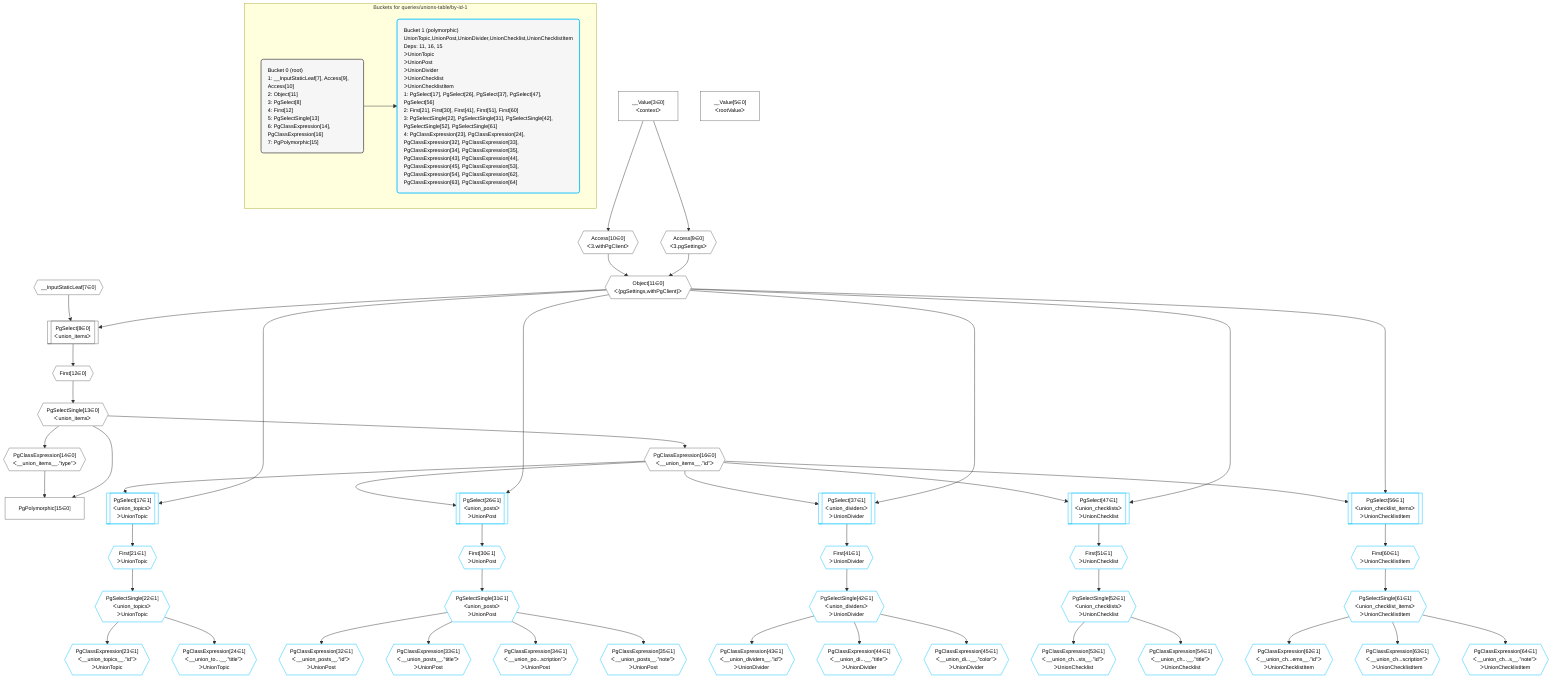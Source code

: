 %%{init: {'themeVariables': { 'fontSize': '12px'}}}%%
graph TD
    classDef path fill:#eee,stroke:#000,color:#000
    classDef plan fill:#fff,stroke-width:1px,color:#000
    classDef itemplan fill:#fff,stroke-width:2px,color:#000
    classDef unbatchedplan fill:#dff,stroke-width:1px,color:#000
    classDef sideeffectplan fill:#fcc,stroke-width:2px,color:#000
    classDef bucket fill:#f6f6f6,color:#000,stroke-width:2px,text-align:left


    %% define steps
    __Value3["__Value[3∈0]<br />ᐸcontextᐳ"]:::plan
    __Value5["__Value[5∈0]<br />ᐸrootValueᐳ"]:::plan
    __InputStaticLeaf7{{"__InputStaticLeaf[7∈0]"}}:::plan
    Access9{{"Access[9∈0]<br />ᐸ3.pgSettingsᐳ"}}:::plan
    Access10{{"Access[10∈0]<br />ᐸ3.withPgClientᐳ"}}:::plan
    Object11{{"Object[11∈0]<br />ᐸ{pgSettings,withPgClient}ᐳ"}}:::plan
    PgSelect8[["PgSelect[8∈0]<br />ᐸunion_itemsᐳ"]]:::plan
    First12{{"First[12∈0]"}}:::plan
    PgSelectSingle13{{"PgSelectSingle[13∈0]<br />ᐸunion_itemsᐳ"}}:::plan
    PgClassExpression14{{"PgClassExpression[14∈0]<br />ᐸ__union_items__.”type”ᐳ"}}:::plan
    PgPolymorphic15["PgPolymorphic[15∈0]"]:::plan
    PgClassExpression16{{"PgClassExpression[16∈0]<br />ᐸ__union_items__.”id”ᐳ"}}:::plan
    PgSelect17[["PgSelect[17∈1]<br />ᐸunion_topicsᐳ<br />ᐳUnionTopic"]]:::plan
    First21{{"First[21∈1]<br />ᐳUnionTopic"}}:::plan
    PgSelectSingle22{{"PgSelectSingle[22∈1]<br />ᐸunion_topicsᐳ<br />ᐳUnionTopic"}}:::plan
    PgClassExpression23{{"PgClassExpression[23∈1]<br />ᐸ__union_topics__.”id”ᐳ<br />ᐳUnionTopic"}}:::plan
    PgClassExpression24{{"PgClassExpression[24∈1]<br />ᐸ__union_to...__.”title”ᐳ<br />ᐳUnionTopic"}}:::plan
    PgSelect26[["PgSelect[26∈1]<br />ᐸunion_postsᐳ<br />ᐳUnionPost"]]:::plan
    First30{{"First[30∈1]<br />ᐳUnionPost"}}:::plan
    PgSelectSingle31{{"PgSelectSingle[31∈1]<br />ᐸunion_postsᐳ<br />ᐳUnionPost"}}:::plan
    PgClassExpression32{{"PgClassExpression[32∈1]<br />ᐸ__union_posts__.”id”ᐳ<br />ᐳUnionPost"}}:::plan
    PgClassExpression33{{"PgClassExpression[33∈1]<br />ᐸ__union_posts__.”title”ᐳ<br />ᐳUnionPost"}}:::plan
    PgClassExpression34{{"PgClassExpression[34∈1]<br />ᐸ__union_po...scription”ᐳ<br />ᐳUnionPost"}}:::plan
    PgClassExpression35{{"PgClassExpression[35∈1]<br />ᐸ__union_posts__.”note”ᐳ<br />ᐳUnionPost"}}:::plan
    PgSelect37[["PgSelect[37∈1]<br />ᐸunion_dividersᐳ<br />ᐳUnionDivider"]]:::plan
    First41{{"First[41∈1]<br />ᐳUnionDivider"}}:::plan
    PgSelectSingle42{{"PgSelectSingle[42∈1]<br />ᐸunion_dividersᐳ<br />ᐳUnionDivider"}}:::plan
    PgClassExpression43{{"PgClassExpression[43∈1]<br />ᐸ__union_dividers__.”id”ᐳ<br />ᐳUnionDivider"}}:::plan
    PgClassExpression44{{"PgClassExpression[44∈1]<br />ᐸ__union_di...__.”title”ᐳ<br />ᐳUnionDivider"}}:::plan
    PgClassExpression45{{"PgClassExpression[45∈1]<br />ᐸ__union_di...__.”color”ᐳ<br />ᐳUnionDivider"}}:::plan
    PgSelect47[["PgSelect[47∈1]<br />ᐸunion_checklistsᐳ<br />ᐳUnionChecklist"]]:::plan
    First51{{"First[51∈1]<br />ᐳUnionChecklist"}}:::plan
    PgSelectSingle52{{"PgSelectSingle[52∈1]<br />ᐸunion_checklistsᐳ<br />ᐳUnionChecklist"}}:::plan
    PgClassExpression53{{"PgClassExpression[53∈1]<br />ᐸ__union_ch...sts__.”id”ᐳ<br />ᐳUnionChecklist"}}:::plan
    PgClassExpression54{{"PgClassExpression[54∈1]<br />ᐸ__union_ch...__.”title”ᐳ<br />ᐳUnionChecklist"}}:::plan
    PgSelect56[["PgSelect[56∈1]<br />ᐸunion_checklist_itemsᐳ<br />ᐳUnionChecklistItem"]]:::plan
    First60{{"First[60∈1]<br />ᐳUnionChecklistItem"}}:::plan
    PgSelectSingle61{{"PgSelectSingle[61∈1]<br />ᐸunion_checklist_itemsᐳ<br />ᐳUnionChecklistItem"}}:::plan
    PgClassExpression62{{"PgClassExpression[62∈1]<br />ᐸ__union_ch...ems__.”id”ᐳ<br />ᐳUnionChecklistItem"}}:::plan
    PgClassExpression63{{"PgClassExpression[63∈1]<br />ᐸ__union_ch...scription”ᐳ<br />ᐳUnionChecklistItem"}}:::plan
    PgClassExpression64{{"PgClassExpression[64∈1]<br />ᐸ__union_ch...s__.”note”ᐳ<br />ᐳUnionChecklistItem"}}:::plan

    %% plan dependencies
    __Value3 --> Access9
    __Value3 --> Access10
    Access9 & Access10 --> Object11
    Object11 & __InputStaticLeaf7 --> PgSelect8
    PgSelect8 --> First12
    First12 --> PgSelectSingle13
    PgSelectSingle13 --> PgClassExpression14
    PgSelectSingle13 & PgClassExpression14 --> PgPolymorphic15
    PgSelectSingle13 --> PgClassExpression16
    Object11 & PgClassExpression16 --> PgSelect17
    PgSelect17 --> First21
    First21 --> PgSelectSingle22
    PgSelectSingle22 --> PgClassExpression23
    PgSelectSingle22 --> PgClassExpression24
    Object11 & PgClassExpression16 --> PgSelect26
    PgSelect26 --> First30
    First30 --> PgSelectSingle31
    PgSelectSingle31 --> PgClassExpression32
    PgSelectSingle31 --> PgClassExpression33
    PgSelectSingle31 --> PgClassExpression34
    PgSelectSingle31 --> PgClassExpression35
    Object11 & PgClassExpression16 --> PgSelect37
    PgSelect37 --> First41
    First41 --> PgSelectSingle42
    PgSelectSingle42 --> PgClassExpression43
    PgSelectSingle42 --> PgClassExpression44
    PgSelectSingle42 --> PgClassExpression45
    Object11 & PgClassExpression16 --> PgSelect47
    PgSelect47 --> First51
    First51 --> PgSelectSingle52
    PgSelectSingle52 --> PgClassExpression53
    PgSelectSingle52 --> PgClassExpression54
    Object11 & PgClassExpression16 --> PgSelect56
    PgSelect56 --> First60
    First60 --> PgSelectSingle61
    PgSelectSingle61 --> PgClassExpression62
    PgSelectSingle61 --> PgClassExpression63
    PgSelectSingle61 --> PgClassExpression64

    subgraph "Buckets for queries/unions-table/by-id-1"
    Bucket0("Bucket 0 (root)<br />1: __InputStaticLeaf[7], Access[9], Access[10]<br />2: Object[11]<br />3: PgSelect[8]<br />4: First[12]<br />5: PgSelectSingle[13]<br />6: PgClassExpression[14], PgClassExpression[16]<br />7: PgPolymorphic[15]"):::bucket
    classDef bucket0 stroke:#696969
    class Bucket0,__Value3,__Value5,__InputStaticLeaf7,PgSelect8,Access9,Access10,Object11,First12,PgSelectSingle13,PgClassExpression14,PgPolymorphic15,PgClassExpression16 bucket0
    Bucket1("Bucket 1 (polymorphic)<br />UnionTopic,UnionPost,UnionDivider,UnionChecklist,UnionChecklistItem<br />Deps: 11, 16, 15<br />ᐳUnionTopic<br />ᐳUnionPost<br />ᐳUnionDivider<br />ᐳUnionChecklist<br />ᐳUnionChecklistItem<br />1: PgSelect[17], PgSelect[26], PgSelect[37], PgSelect[47], PgSelect[56]<br />2: First[21], First[30], First[41], First[51], First[60]<br />3: PgSelectSingle[22], PgSelectSingle[31], PgSelectSingle[42], PgSelectSingle[52], PgSelectSingle[61]<br />4: PgClassExpression[23], PgClassExpression[24], PgClassExpression[32], PgClassExpression[33], PgClassExpression[34], PgClassExpression[35], PgClassExpression[43], PgClassExpression[44], PgClassExpression[45], PgClassExpression[53], PgClassExpression[54], PgClassExpression[62], PgClassExpression[63], PgClassExpression[64]"):::bucket
    classDef bucket1 stroke:#00bfff
    class Bucket1,PgSelect17,First21,PgSelectSingle22,PgClassExpression23,PgClassExpression24,PgSelect26,First30,PgSelectSingle31,PgClassExpression32,PgClassExpression33,PgClassExpression34,PgClassExpression35,PgSelect37,First41,PgSelectSingle42,PgClassExpression43,PgClassExpression44,PgClassExpression45,PgSelect47,First51,PgSelectSingle52,PgClassExpression53,PgClassExpression54,PgSelect56,First60,PgSelectSingle61,PgClassExpression62,PgClassExpression63,PgClassExpression64 bucket1
    Bucket0 --> Bucket1
    end